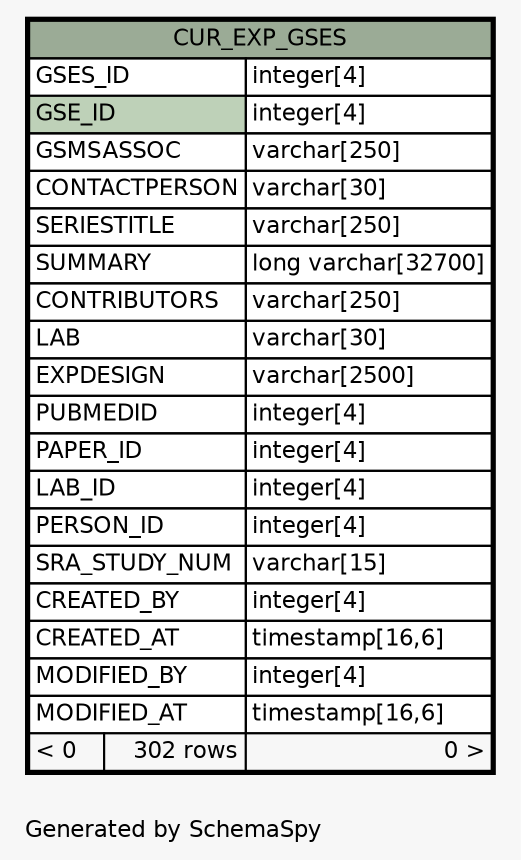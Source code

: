// dot 2.38.0 on Windows 10 10.0
// SchemaSpy rev Unknown
digraph "oneDegreeRelationshipsDiagram" {
  graph [
    rankdir="RL"
    bgcolor="#f7f7f7"
    label="\nGenerated by SchemaSpy"
    labeljust="l"
    nodesep="0.18"
    ranksep="0.46"
    fontname="Helvetica"
    fontsize="11"
  ];
  node [
    fontname="Helvetica"
    fontsize="11"
    shape="plaintext"
  ];
  edge [
    arrowsize="0.8"
  ];
  "CUR_EXP_GSES" [
    label=<
    <TABLE BORDER="2" CELLBORDER="1" CELLSPACING="0" BGCOLOR="#ffffff">
      <TR><TD COLSPAN="3" BGCOLOR="#9bab96" ALIGN="CENTER">CUR_EXP_GSES</TD></TR>
      <TR><TD PORT="GSES_ID" COLSPAN="2" ALIGN="LEFT">GSES_ID</TD><TD PORT="GSES_ID.type" ALIGN="LEFT">integer[4]</TD></TR>
      <TR><TD PORT="GSE_ID" COLSPAN="2" BGCOLOR="#bed1b8" ALIGN="LEFT">GSE_ID</TD><TD PORT="GSE_ID.type" ALIGN="LEFT">integer[4]</TD></TR>
      <TR><TD PORT="GSMSASSOC" COLSPAN="2" ALIGN="LEFT">GSMSASSOC</TD><TD PORT="GSMSASSOC.type" ALIGN="LEFT">varchar[250]</TD></TR>
      <TR><TD PORT="CONTACTPERSON" COLSPAN="2" ALIGN="LEFT">CONTACTPERSON</TD><TD PORT="CONTACTPERSON.type" ALIGN="LEFT">varchar[30]</TD></TR>
      <TR><TD PORT="SERIESTITLE" COLSPAN="2" ALIGN="LEFT">SERIESTITLE</TD><TD PORT="SERIESTITLE.type" ALIGN="LEFT">varchar[250]</TD></TR>
      <TR><TD PORT="SUMMARY" COLSPAN="2" ALIGN="LEFT">SUMMARY</TD><TD PORT="SUMMARY.type" ALIGN="LEFT">long varchar[32700]</TD></TR>
      <TR><TD PORT="CONTRIBUTORS" COLSPAN="2" ALIGN="LEFT">CONTRIBUTORS</TD><TD PORT="CONTRIBUTORS.type" ALIGN="LEFT">varchar[250]</TD></TR>
      <TR><TD PORT="LAB" COLSPAN="2" ALIGN="LEFT">LAB</TD><TD PORT="LAB.type" ALIGN="LEFT">varchar[30]</TD></TR>
      <TR><TD PORT="EXPDESIGN" COLSPAN="2" ALIGN="LEFT">EXPDESIGN</TD><TD PORT="EXPDESIGN.type" ALIGN="LEFT">varchar[2500]</TD></TR>
      <TR><TD PORT="PUBMEDID" COLSPAN="2" ALIGN="LEFT">PUBMEDID</TD><TD PORT="PUBMEDID.type" ALIGN="LEFT">integer[4]</TD></TR>
      <TR><TD PORT="PAPER_ID" COLSPAN="2" ALIGN="LEFT">PAPER_ID</TD><TD PORT="PAPER_ID.type" ALIGN="LEFT">integer[4]</TD></TR>
      <TR><TD PORT="LAB_ID" COLSPAN="2" ALIGN="LEFT">LAB_ID</TD><TD PORT="LAB_ID.type" ALIGN="LEFT">integer[4]</TD></TR>
      <TR><TD PORT="PERSON_ID" COLSPAN="2" ALIGN="LEFT">PERSON_ID</TD><TD PORT="PERSON_ID.type" ALIGN="LEFT">integer[4]</TD></TR>
      <TR><TD PORT="SRA_STUDY_NUM" COLSPAN="2" ALIGN="LEFT">SRA_STUDY_NUM</TD><TD PORT="SRA_STUDY_NUM.type" ALIGN="LEFT">varchar[15]</TD></TR>
      <TR><TD PORT="CREATED_BY" COLSPAN="2" ALIGN="LEFT">CREATED_BY</TD><TD PORT="CREATED_BY.type" ALIGN="LEFT">integer[4]</TD></TR>
      <TR><TD PORT="CREATED_AT" COLSPAN="2" ALIGN="LEFT">CREATED_AT</TD><TD PORT="CREATED_AT.type" ALIGN="LEFT">timestamp[16,6]</TD></TR>
      <TR><TD PORT="MODIFIED_BY" COLSPAN="2" ALIGN="LEFT">MODIFIED_BY</TD><TD PORT="MODIFIED_BY.type" ALIGN="LEFT">integer[4]</TD></TR>
      <TR><TD PORT="MODIFIED_AT" COLSPAN="2" ALIGN="LEFT">MODIFIED_AT</TD><TD PORT="MODIFIED_AT.type" ALIGN="LEFT">timestamp[16,6]</TD></TR>
      <TR><TD ALIGN="LEFT" BGCOLOR="#f7f7f7">&lt; 0</TD><TD ALIGN="RIGHT" BGCOLOR="#f7f7f7">302 rows</TD><TD ALIGN="RIGHT" BGCOLOR="#f7f7f7">0 &gt;</TD></TR>
    </TABLE>>
    URL="CUR_EXP_GSES.html"
    tooltip="CUR_EXP_GSES"
  ];
}
